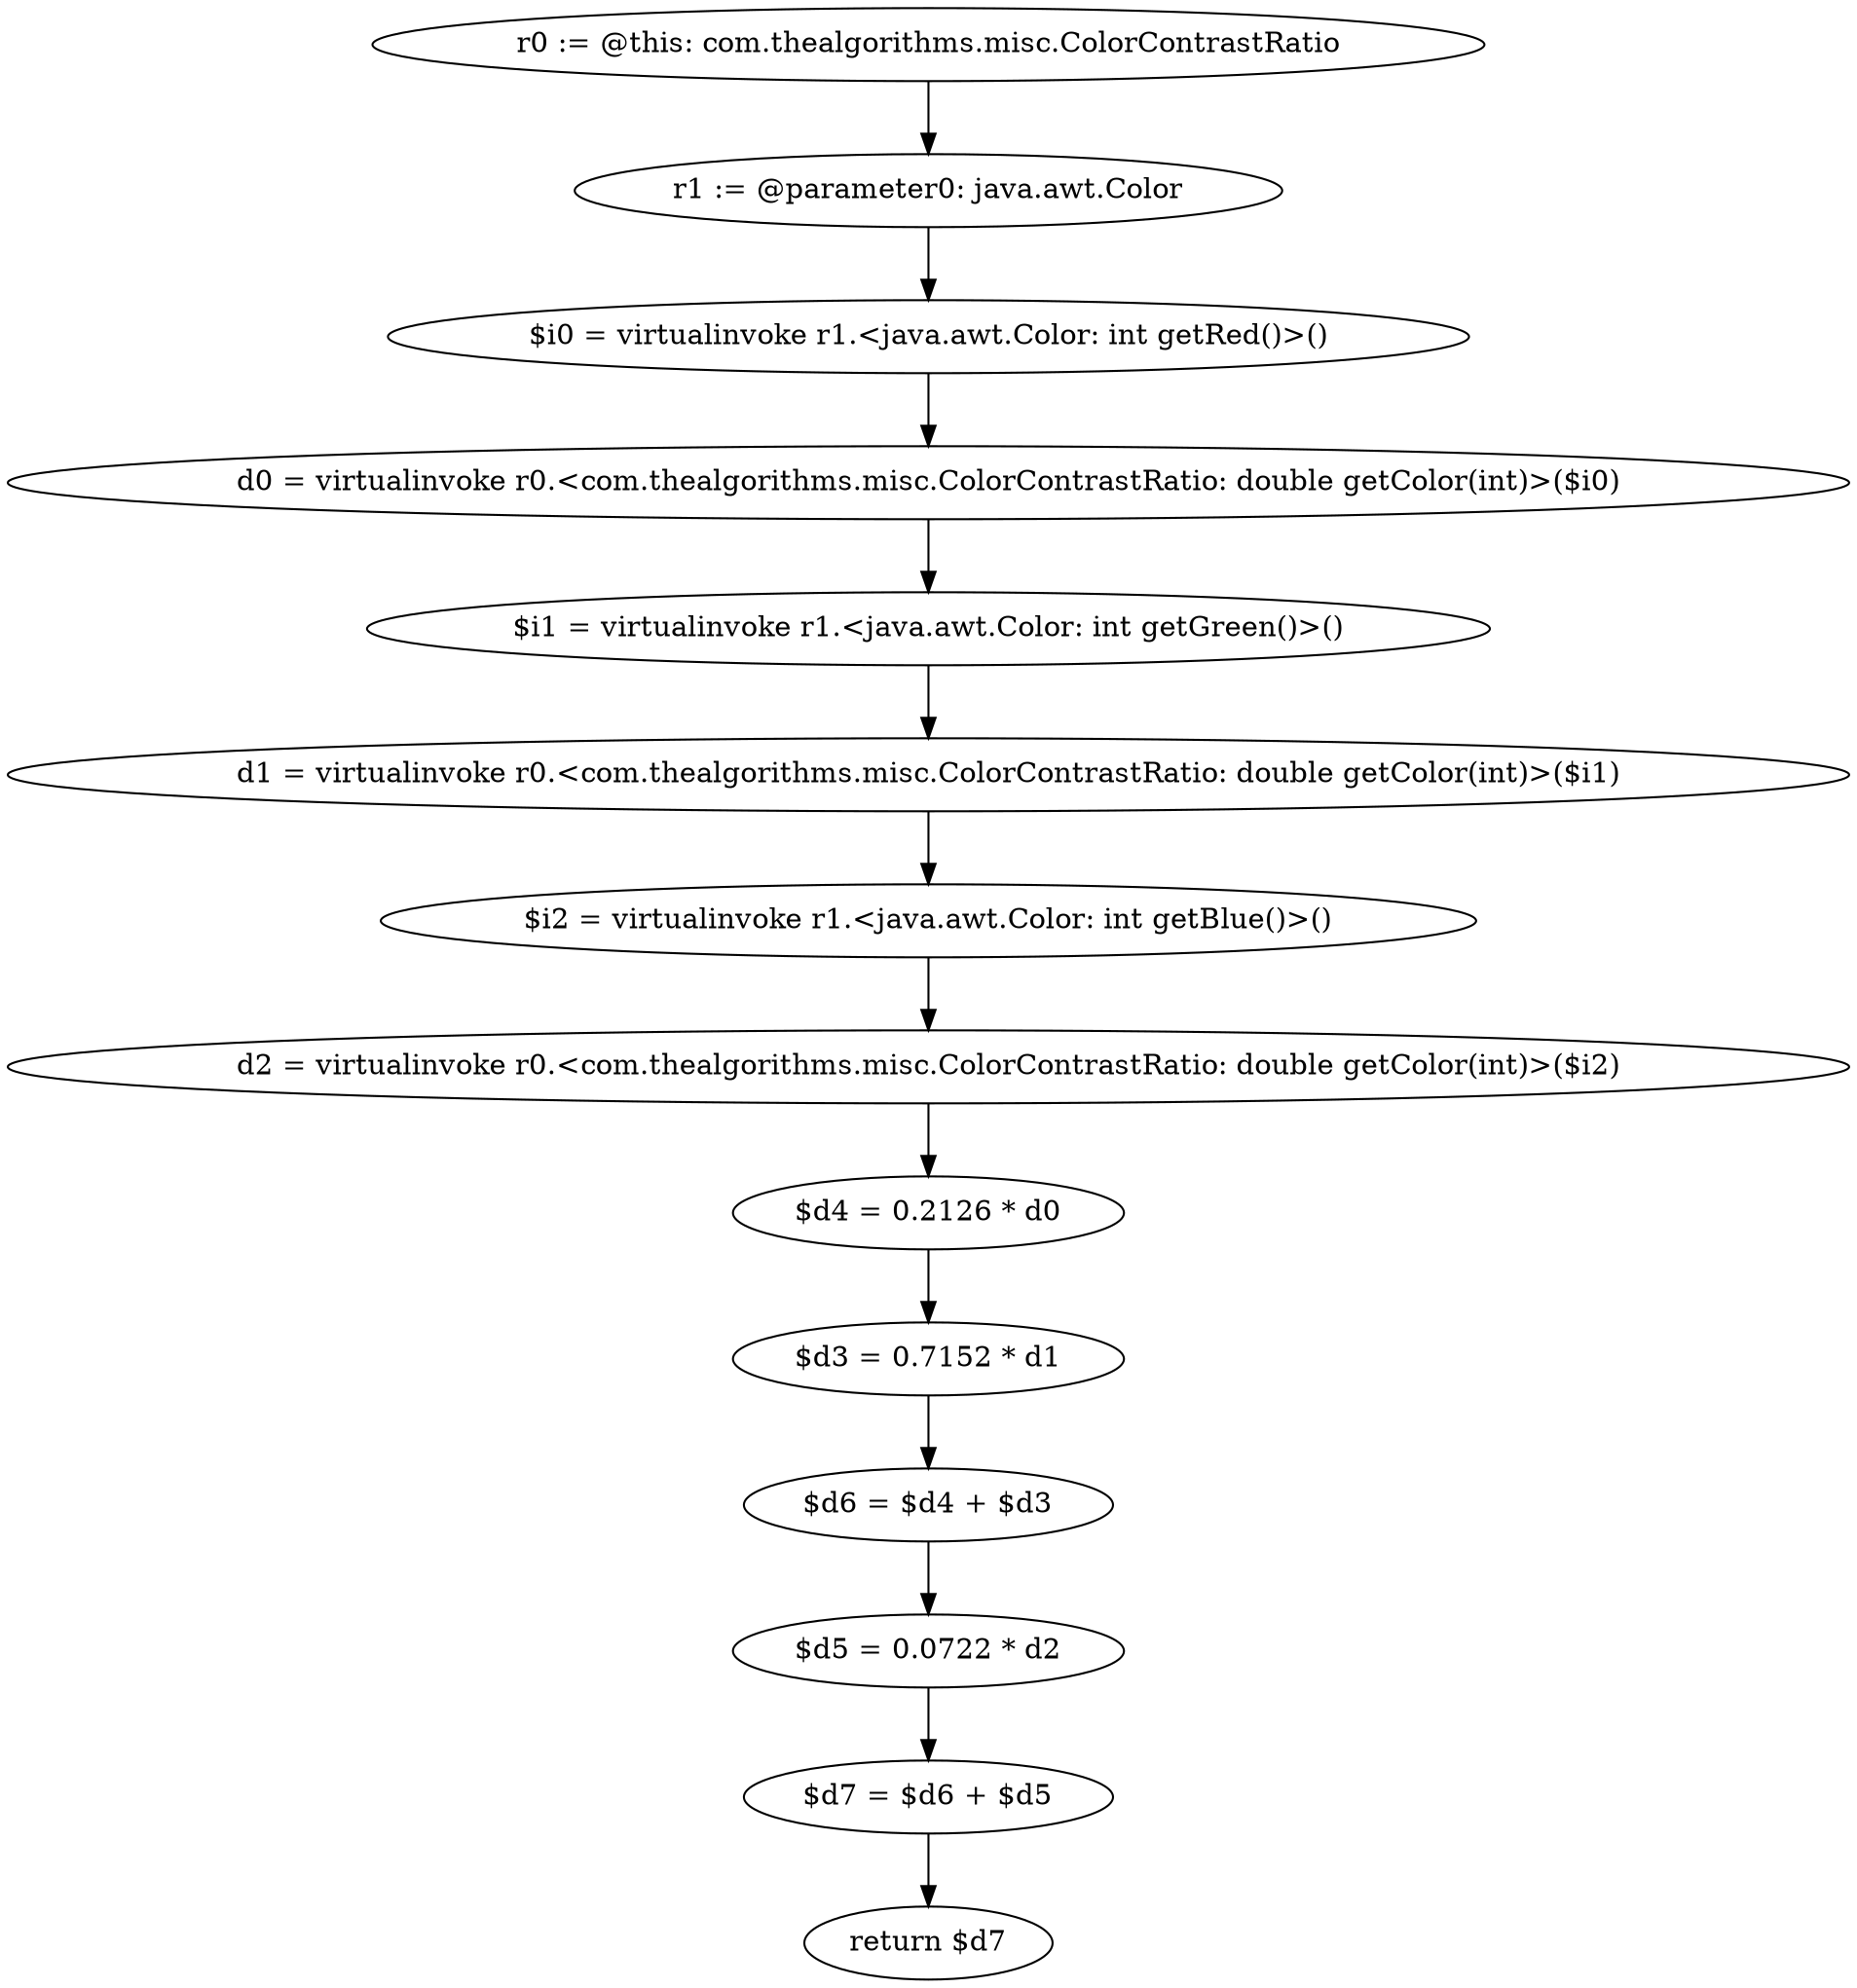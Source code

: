 digraph "unitGraph" {
    "r0 := @this: com.thealgorithms.misc.ColorContrastRatio"
    "r1 := @parameter0: java.awt.Color"
    "$i0 = virtualinvoke r1.<java.awt.Color: int getRed()>()"
    "d0 = virtualinvoke r0.<com.thealgorithms.misc.ColorContrastRatio: double getColor(int)>($i0)"
    "$i1 = virtualinvoke r1.<java.awt.Color: int getGreen()>()"
    "d1 = virtualinvoke r0.<com.thealgorithms.misc.ColorContrastRatio: double getColor(int)>($i1)"
    "$i2 = virtualinvoke r1.<java.awt.Color: int getBlue()>()"
    "d2 = virtualinvoke r0.<com.thealgorithms.misc.ColorContrastRatio: double getColor(int)>($i2)"
    "$d4 = 0.2126 * d0"
    "$d3 = 0.7152 * d1"
    "$d6 = $d4 + $d3"
    "$d5 = 0.0722 * d2"
    "$d7 = $d6 + $d5"
    "return $d7"
    "r0 := @this: com.thealgorithms.misc.ColorContrastRatio"->"r1 := @parameter0: java.awt.Color";
    "r1 := @parameter0: java.awt.Color"->"$i0 = virtualinvoke r1.<java.awt.Color: int getRed()>()";
    "$i0 = virtualinvoke r1.<java.awt.Color: int getRed()>()"->"d0 = virtualinvoke r0.<com.thealgorithms.misc.ColorContrastRatio: double getColor(int)>($i0)";
    "d0 = virtualinvoke r0.<com.thealgorithms.misc.ColorContrastRatio: double getColor(int)>($i0)"->"$i1 = virtualinvoke r1.<java.awt.Color: int getGreen()>()";
    "$i1 = virtualinvoke r1.<java.awt.Color: int getGreen()>()"->"d1 = virtualinvoke r0.<com.thealgorithms.misc.ColorContrastRatio: double getColor(int)>($i1)";
    "d1 = virtualinvoke r0.<com.thealgorithms.misc.ColorContrastRatio: double getColor(int)>($i1)"->"$i2 = virtualinvoke r1.<java.awt.Color: int getBlue()>()";
    "$i2 = virtualinvoke r1.<java.awt.Color: int getBlue()>()"->"d2 = virtualinvoke r0.<com.thealgorithms.misc.ColorContrastRatio: double getColor(int)>($i2)";
    "d2 = virtualinvoke r0.<com.thealgorithms.misc.ColorContrastRatio: double getColor(int)>($i2)"->"$d4 = 0.2126 * d0";
    "$d4 = 0.2126 * d0"->"$d3 = 0.7152 * d1";
    "$d3 = 0.7152 * d1"->"$d6 = $d4 + $d3";
    "$d6 = $d4 + $d3"->"$d5 = 0.0722 * d2";
    "$d5 = 0.0722 * d2"->"$d7 = $d6 + $d5";
    "$d7 = $d6 + $d5"->"return $d7";
}
